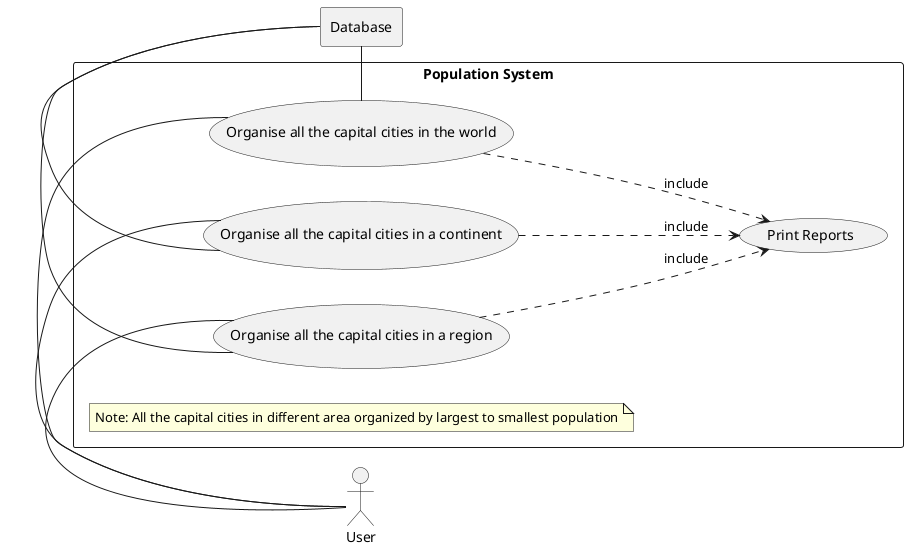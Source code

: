 @startuml
left to right direction
actor User as "User"

rectangle Database

rectangle "Population System" {
    usecase UC1 as "Organise all the capital cities in the world"
    usecase UC2 as "Organise all the capital cities in a continent"
    usecase UC3 as "Organise all the capital cities in a region"
    usecase UCa as "Print Reports"

    User - UC1
    User - UC2
    User - UC3

    UC1 ..> UCa : include
    UC2 ..> UCa : include
    UC3 ..> UCa : include

    UC1 - Database
    UC2 - Database
    UC3 - Database

    note "Note: All the capital cities in different area organized by largest to smallest population" as N2

}

@enduml